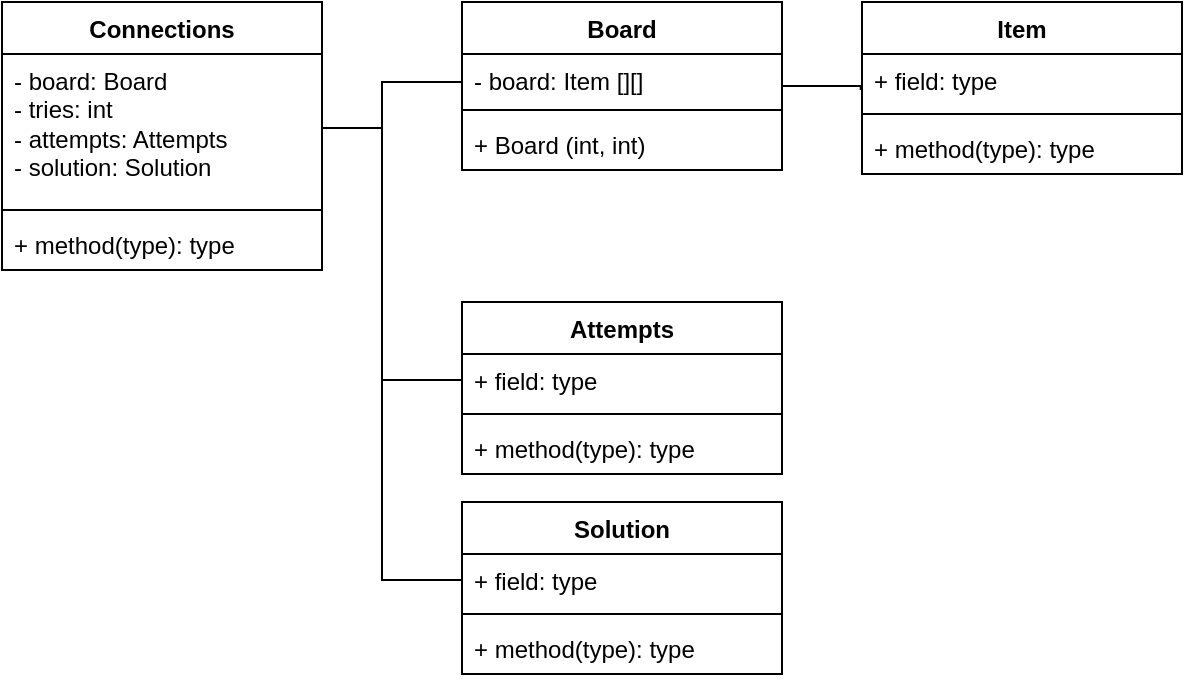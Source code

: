 <mxfile version="24.8.6">
  <diagram id="C5RBs43oDa-KdzZeNtuy" name="Page-1">
    <mxGraphModel dx="606" dy="374" grid="1" gridSize="10" guides="1" tooltips="1" connect="1" arrows="1" fold="1" page="1" pageScale="1" pageWidth="827" pageHeight="1169" math="0" shadow="0">
      <root>
        <mxCell id="WIyWlLk6GJQsqaUBKTNV-0" />
        <mxCell id="WIyWlLk6GJQsqaUBKTNV-1" parent="WIyWlLk6GJQsqaUBKTNV-0" />
        <mxCell id="cnmmwp4a5jZ353m3HRzb-0" value="Connections" style="swimlane;fontStyle=1;align=center;verticalAlign=top;childLayout=stackLayout;horizontal=1;startSize=26;horizontalStack=0;resizeParent=1;resizeParentMax=0;resizeLast=0;collapsible=1;marginBottom=0;whiteSpace=wrap;html=1;" vertex="1" parent="WIyWlLk6GJQsqaUBKTNV-1">
          <mxGeometry x="40" y="40" width="160" height="134" as="geometry" />
        </mxCell>
        <mxCell id="cnmmwp4a5jZ353m3HRzb-1" value="&lt;div&gt;- board: Board&lt;/div&gt;&lt;div&gt;- tries: int&lt;/div&gt;&lt;div&gt;- attempts: Attempts&lt;/div&gt;&lt;div&gt;- solution: Solution&lt;br&gt;&lt;/div&gt;" style="text;strokeColor=none;fillColor=none;align=left;verticalAlign=top;spacingLeft=4;spacingRight=4;overflow=hidden;rotatable=0;points=[[0,0.5],[1,0.5]];portConstraint=eastwest;whiteSpace=wrap;html=1;" vertex="1" parent="cnmmwp4a5jZ353m3HRzb-0">
          <mxGeometry y="26" width="160" height="74" as="geometry" />
        </mxCell>
        <mxCell id="cnmmwp4a5jZ353m3HRzb-2" value="" style="line;strokeWidth=1;fillColor=none;align=left;verticalAlign=middle;spacingTop=-1;spacingLeft=3;spacingRight=3;rotatable=0;labelPosition=right;points=[];portConstraint=eastwest;strokeColor=inherit;" vertex="1" parent="cnmmwp4a5jZ353m3HRzb-0">
          <mxGeometry y="100" width="160" height="8" as="geometry" />
        </mxCell>
        <mxCell id="cnmmwp4a5jZ353m3HRzb-3" value="+ method(type): type" style="text;strokeColor=none;fillColor=none;align=left;verticalAlign=top;spacingLeft=4;spacingRight=4;overflow=hidden;rotatable=0;points=[[0,0.5],[1,0.5]];portConstraint=eastwest;whiteSpace=wrap;html=1;" vertex="1" parent="cnmmwp4a5jZ353m3HRzb-0">
          <mxGeometry y="108" width="160" height="26" as="geometry" />
        </mxCell>
        <mxCell id="cnmmwp4a5jZ353m3HRzb-4" value="Board" style="swimlane;fontStyle=1;align=center;verticalAlign=top;childLayout=stackLayout;horizontal=1;startSize=26;horizontalStack=0;resizeParent=1;resizeParentMax=0;resizeLast=0;collapsible=1;marginBottom=0;whiteSpace=wrap;html=1;" vertex="1" parent="WIyWlLk6GJQsqaUBKTNV-1">
          <mxGeometry x="270" y="40" width="160" height="84" as="geometry" />
        </mxCell>
        <mxCell id="cnmmwp4a5jZ353m3HRzb-5" value="&lt;div&gt;- board: Item [][]&lt;/div&gt;" style="text;strokeColor=none;fillColor=none;align=left;verticalAlign=top;spacingLeft=4;spacingRight=4;overflow=hidden;rotatable=0;points=[[0,0.5],[1,0.5]];portConstraint=eastwest;whiteSpace=wrap;html=1;" vertex="1" parent="cnmmwp4a5jZ353m3HRzb-4">
          <mxGeometry y="26" width="160" height="24" as="geometry" />
        </mxCell>
        <mxCell id="cnmmwp4a5jZ353m3HRzb-6" value="" style="line;strokeWidth=1;fillColor=none;align=left;verticalAlign=middle;spacingTop=-1;spacingLeft=3;spacingRight=3;rotatable=0;labelPosition=right;points=[];portConstraint=eastwest;strokeColor=inherit;" vertex="1" parent="cnmmwp4a5jZ353m3HRzb-4">
          <mxGeometry y="50" width="160" height="8" as="geometry" />
        </mxCell>
        <mxCell id="cnmmwp4a5jZ353m3HRzb-7" value="+ Board (int, int)" style="text;strokeColor=none;fillColor=none;align=left;verticalAlign=top;spacingLeft=4;spacingRight=4;overflow=hidden;rotatable=0;points=[[0,0.5],[1,0.5]];portConstraint=eastwest;whiteSpace=wrap;html=1;" vertex="1" parent="cnmmwp4a5jZ353m3HRzb-4">
          <mxGeometry y="58" width="160" height="26" as="geometry" />
        </mxCell>
        <mxCell id="cnmmwp4a5jZ353m3HRzb-10" value="" style="edgeStyle=orthogonalEdgeStyle;rounded=0;orthogonalLoop=1;jettySize=auto;html=1;endArrow=none;endFill=0;exitX=1;exitY=0.5;exitDx=0;exitDy=0;entryX=0;entryY=0.706;entryDx=0;entryDy=0;entryPerimeter=0;" edge="1" parent="WIyWlLk6GJQsqaUBKTNV-1" source="cnmmwp4a5jZ353m3HRzb-1" target="cnmmwp4a5jZ353m3HRzb-5">
          <mxGeometry relative="1" as="geometry">
            <Array as="points">
              <mxPoint x="230" y="103" />
              <mxPoint x="230" y="80" />
              <mxPoint x="270" y="80" />
            </Array>
          </mxGeometry>
        </mxCell>
        <mxCell id="cnmmwp4a5jZ353m3HRzb-14" value="Attempts" style="swimlane;fontStyle=1;align=center;verticalAlign=top;childLayout=stackLayout;horizontal=1;startSize=26;horizontalStack=0;resizeParent=1;resizeParentMax=0;resizeLast=0;collapsible=1;marginBottom=0;whiteSpace=wrap;html=1;" vertex="1" parent="WIyWlLk6GJQsqaUBKTNV-1">
          <mxGeometry x="270" y="190" width="160" height="86" as="geometry" />
        </mxCell>
        <mxCell id="cnmmwp4a5jZ353m3HRzb-15" value="+ field: type" style="text;strokeColor=none;fillColor=none;align=left;verticalAlign=top;spacingLeft=4;spacingRight=4;overflow=hidden;rotatable=0;points=[[0,0.5],[1,0.5]];portConstraint=eastwest;whiteSpace=wrap;html=1;" vertex="1" parent="cnmmwp4a5jZ353m3HRzb-14">
          <mxGeometry y="26" width="160" height="26" as="geometry" />
        </mxCell>
        <mxCell id="cnmmwp4a5jZ353m3HRzb-16" value="" style="line;strokeWidth=1;fillColor=none;align=left;verticalAlign=middle;spacingTop=-1;spacingLeft=3;spacingRight=3;rotatable=0;labelPosition=right;points=[];portConstraint=eastwest;strokeColor=inherit;" vertex="1" parent="cnmmwp4a5jZ353m3HRzb-14">
          <mxGeometry y="52" width="160" height="8" as="geometry" />
        </mxCell>
        <mxCell id="cnmmwp4a5jZ353m3HRzb-17" value="+ method(type): type" style="text;strokeColor=none;fillColor=none;align=left;verticalAlign=top;spacingLeft=4;spacingRight=4;overflow=hidden;rotatable=0;points=[[0,0.5],[1,0.5]];portConstraint=eastwest;whiteSpace=wrap;html=1;" vertex="1" parent="cnmmwp4a5jZ353m3HRzb-14">
          <mxGeometry y="60" width="160" height="26" as="geometry" />
        </mxCell>
        <mxCell id="cnmmwp4a5jZ353m3HRzb-18" value="Solution" style="swimlane;fontStyle=1;align=center;verticalAlign=top;childLayout=stackLayout;horizontal=1;startSize=26;horizontalStack=0;resizeParent=1;resizeParentMax=0;resizeLast=0;collapsible=1;marginBottom=0;whiteSpace=wrap;html=1;" vertex="1" parent="WIyWlLk6GJQsqaUBKTNV-1">
          <mxGeometry x="270" y="290" width="160" height="86" as="geometry" />
        </mxCell>
        <mxCell id="cnmmwp4a5jZ353m3HRzb-19" value="+ field: type" style="text;strokeColor=none;fillColor=none;align=left;verticalAlign=top;spacingLeft=4;spacingRight=4;overflow=hidden;rotatable=0;points=[[0,0.5],[1,0.5]];portConstraint=eastwest;whiteSpace=wrap;html=1;" vertex="1" parent="cnmmwp4a5jZ353m3HRzb-18">
          <mxGeometry y="26" width="160" height="26" as="geometry" />
        </mxCell>
        <mxCell id="cnmmwp4a5jZ353m3HRzb-20" value="" style="line;strokeWidth=1;fillColor=none;align=left;verticalAlign=middle;spacingTop=-1;spacingLeft=3;spacingRight=3;rotatable=0;labelPosition=right;points=[];portConstraint=eastwest;strokeColor=inherit;" vertex="1" parent="cnmmwp4a5jZ353m3HRzb-18">
          <mxGeometry y="52" width="160" height="8" as="geometry" />
        </mxCell>
        <mxCell id="cnmmwp4a5jZ353m3HRzb-21" value="+ method(type): type" style="text;strokeColor=none;fillColor=none;align=left;verticalAlign=top;spacingLeft=4;spacingRight=4;overflow=hidden;rotatable=0;points=[[0,0.5],[1,0.5]];portConstraint=eastwest;whiteSpace=wrap;html=1;" vertex="1" parent="cnmmwp4a5jZ353m3HRzb-18">
          <mxGeometry y="60" width="160" height="26" as="geometry" />
        </mxCell>
        <mxCell id="cnmmwp4a5jZ353m3HRzb-22" value="Item" style="swimlane;fontStyle=1;align=center;verticalAlign=top;childLayout=stackLayout;horizontal=1;startSize=26;horizontalStack=0;resizeParent=1;resizeParentMax=0;resizeLast=0;collapsible=1;marginBottom=0;whiteSpace=wrap;html=1;" vertex="1" parent="WIyWlLk6GJQsqaUBKTNV-1">
          <mxGeometry x="470" y="40" width="160" height="86" as="geometry" />
        </mxCell>
        <mxCell id="cnmmwp4a5jZ353m3HRzb-23" value="+ field: type" style="text;strokeColor=none;fillColor=none;align=left;verticalAlign=top;spacingLeft=4;spacingRight=4;overflow=hidden;rotatable=0;points=[[0,0.5],[1,0.5]];portConstraint=eastwest;whiteSpace=wrap;html=1;" vertex="1" parent="cnmmwp4a5jZ353m3HRzb-22">
          <mxGeometry y="26" width="160" height="26" as="geometry" />
        </mxCell>
        <mxCell id="cnmmwp4a5jZ353m3HRzb-24" value="" style="line;strokeWidth=1;fillColor=none;align=left;verticalAlign=middle;spacingTop=-1;spacingLeft=3;spacingRight=3;rotatable=0;labelPosition=right;points=[];portConstraint=eastwest;strokeColor=inherit;" vertex="1" parent="cnmmwp4a5jZ353m3HRzb-22">
          <mxGeometry y="52" width="160" height="8" as="geometry" />
        </mxCell>
        <mxCell id="cnmmwp4a5jZ353m3HRzb-25" value="+ method(type): type" style="text;strokeColor=none;fillColor=none;align=left;verticalAlign=top;spacingLeft=4;spacingRight=4;overflow=hidden;rotatable=0;points=[[0,0.5],[1,0.5]];portConstraint=eastwest;whiteSpace=wrap;html=1;" vertex="1" parent="cnmmwp4a5jZ353m3HRzb-22">
          <mxGeometry y="60" width="160" height="26" as="geometry" />
        </mxCell>
        <mxCell id="cnmmwp4a5jZ353m3HRzb-27" style="edgeStyle=orthogonalEdgeStyle;rounded=0;orthogonalLoop=1;jettySize=auto;html=1;exitX=1;exitY=0.5;exitDx=0;exitDy=0;entryX=-0.004;entryY=0.692;entryDx=0;entryDy=0;entryPerimeter=0;endArrow=none;endFill=0;" edge="1" parent="WIyWlLk6GJQsqaUBKTNV-1" source="cnmmwp4a5jZ353m3HRzb-4" target="cnmmwp4a5jZ353m3HRzb-23">
          <mxGeometry relative="1" as="geometry" />
        </mxCell>
        <mxCell id="cnmmwp4a5jZ353m3HRzb-29" style="edgeStyle=orthogonalEdgeStyle;rounded=0;orthogonalLoop=1;jettySize=auto;html=1;exitX=1;exitY=0.5;exitDx=0;exitDy=0;entryX=0;entryY=0.5;entryDx=0;entryDy=0;endArrow=none;endFill=0;" edge="1" parent="WIyWlLk6GJQsqaUBKTNV-1" source="cnmmwp4a5jZ353m3HRzb-1" target="cnmmwp4a5jZ353m3HRzb-19">
          <mxGeometry relative="1" as="geometry">
            <Array as="points">
              <mxPoint x="230" y="103" />
              <mxPoint x="230" y="329" />
            </Array>
          </mxGeometry>
        </mxCell>
        <mxCell id="cnmmwp4a5jZ353m3HRzb-30" style="edgeStyle=orthogonalEdgeStyle;rounded=0;orthogonalLoop=1;jettySize=auto;html=1;exitX=1;exitY=0.5;exitDx=0;exitDy=0;entryX=0;entryY=0.5;entryDx=0;entryDy=0;endArrow=none;endFill=0;" edge="1" parent="WIyWlLk6GJQsqaUBKTNV-1" source="cnmmwp4a5jZ353m3HRzb-1" target="cnmmwp4a5jZ353m3HRzb-15">
          <mxGeometry relative="1" as="geometry">
            <Array as="points">
              <mxPoint x="230" y="103" />
              <mxPoint x="230" y="229" />
            </Array>
          </mxGeometry>
        </mxCell>
      </root>
    </mxGraphModel>
  </diagram>
</mxfile>
